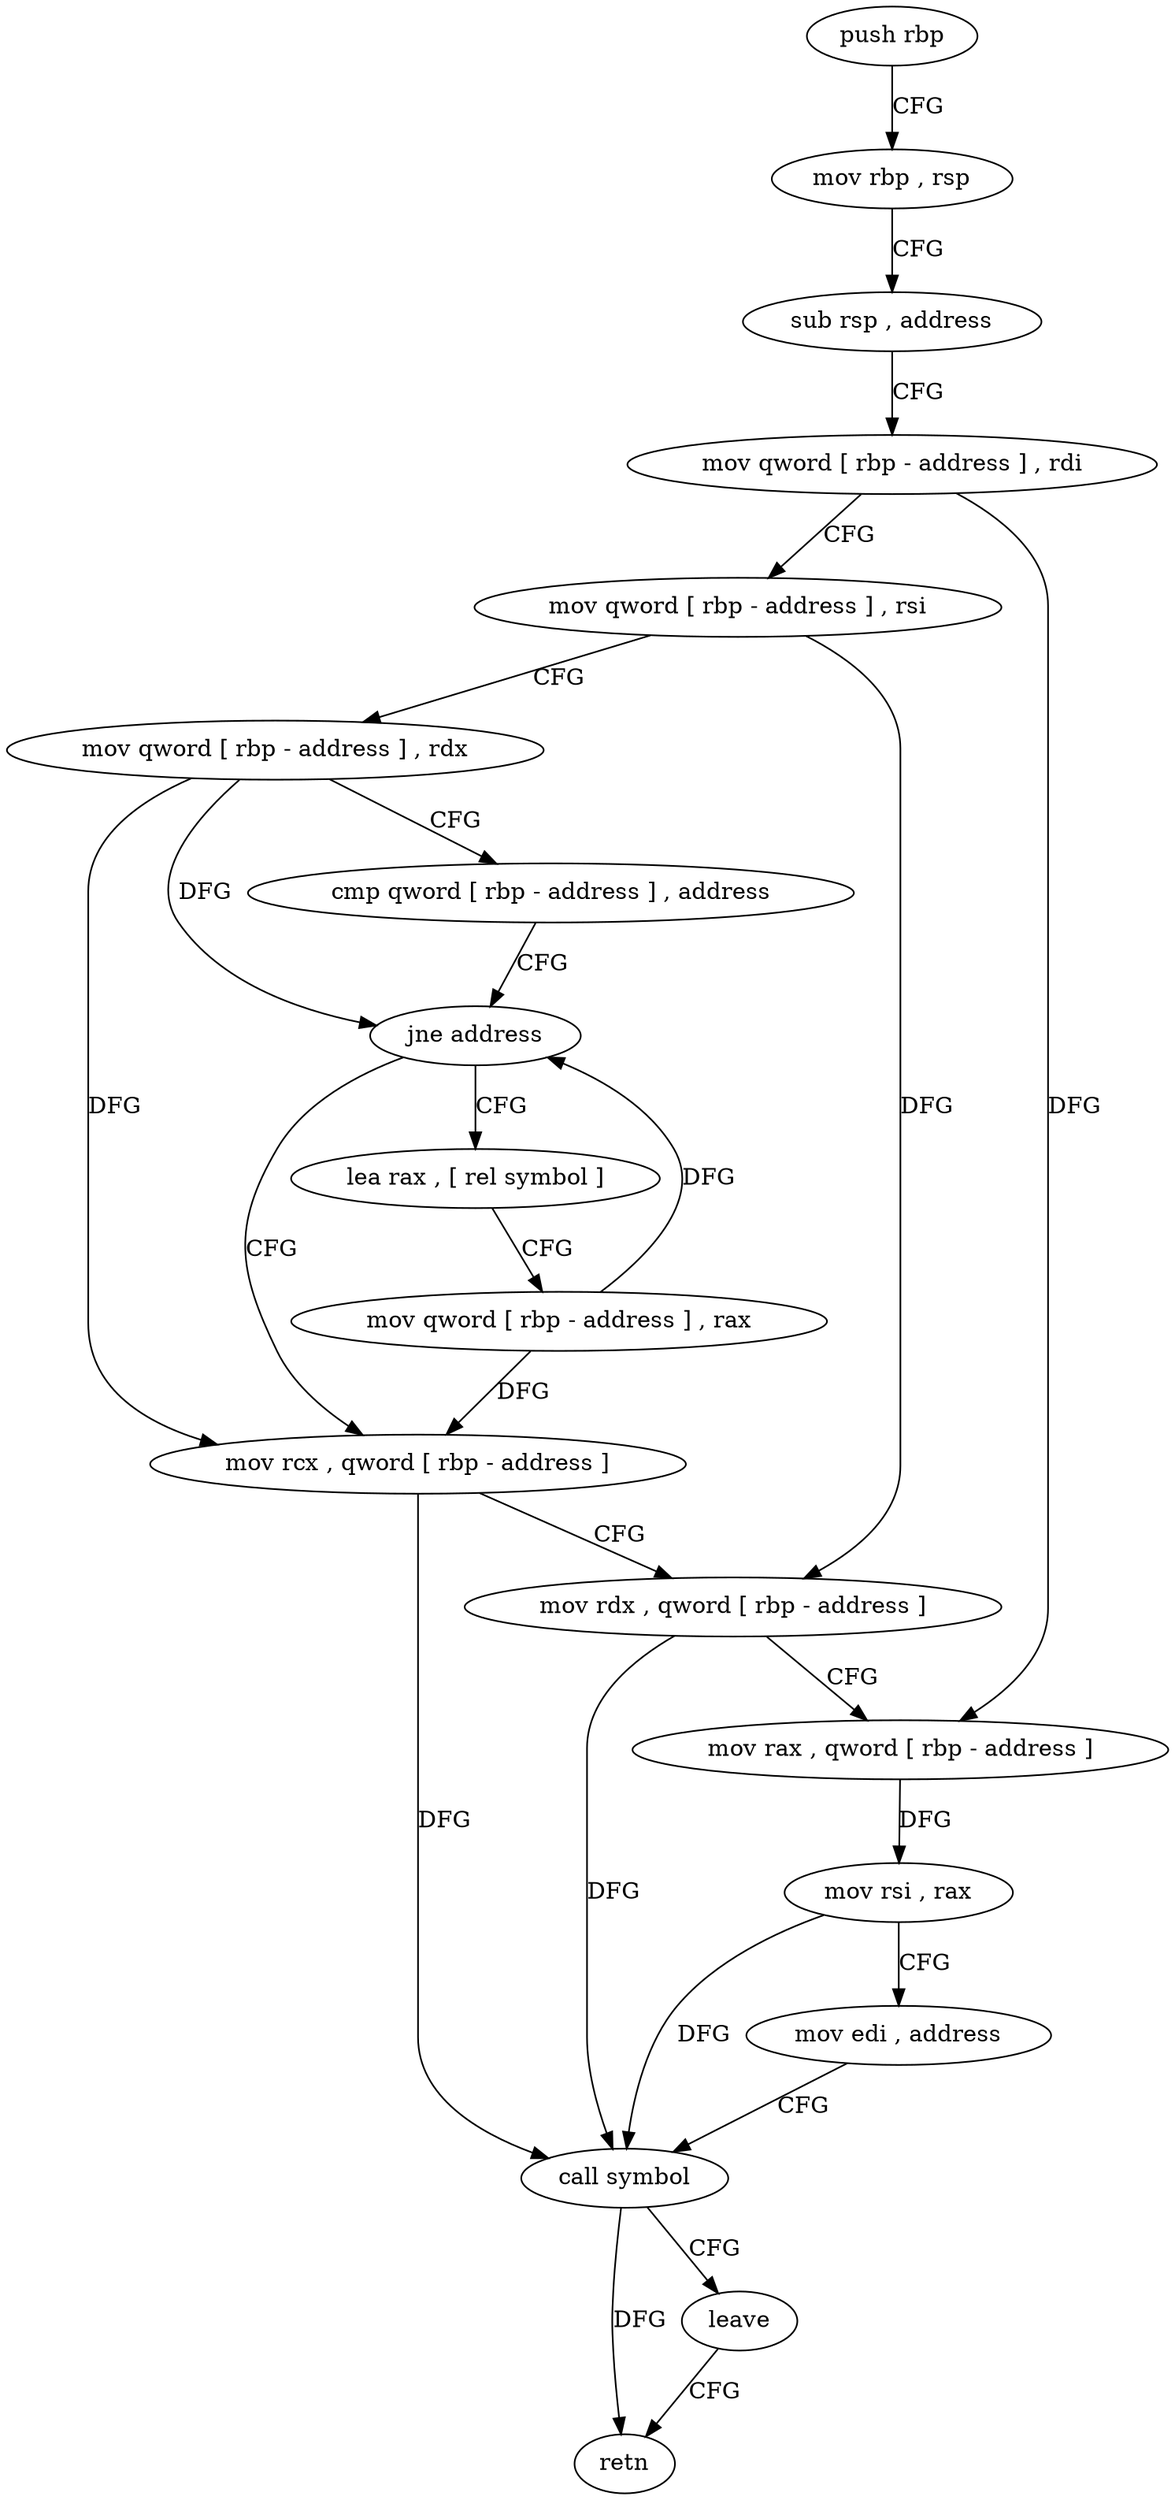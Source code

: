 digraph "func" {
"232442" [label = "push rbp" ]
"232443" [label = "mov rbp , rsp" ]
"232446" [label = "sub rsp , address" ]
"232450" [label = "mov qword [ rbp - address ] , rdi" ]
"232454" [label = "mov qword [ rbp - address ] , rsi" ]
"232458" [label = "mov qword [ rbp - address ] , rdx" ]
"232462" [label = "cmp qword [ rbp - address ] , address" ]
"232467" [label = "jne address" ]
"232480" [label = "mov rcx , qword [ rbp - address ]" ]
"232469" [label = "lea rax , [ rel symbol ]" ]
"232484" [label = "mov rdx , qword [ rbp - address ]" ]
"232488" [label = "mov rax , qword [ rbp - address ]" ]
"232492" [label = "mov rsi , rax" ]
"232495" [label = "mov edi , address" ]
"232500" [label = "call symbol" ]
"232505" [label = "leave" ]
"232506" [label = "retn" ]
"232476" [label = "mov qword [ rbp - address ] , rax" ]
"232442" -> "232443" [ label = "CFG" ]
"232443" -> "232446" [ label = "CFG" ]
"232446" -> "232450" [ label = "CFG" ]
"232450" -> "232454" [ label = "CFG" ]
"232450" -> "232488" [ label = "DFG" ]
"232454" -> "232458" [ label = "CFG" ]
"232454" -> "232484" [ label = "DFG" ]
"232458" -> "232462" [ label = "CFG" ]
"232458" -> "232467" [ label = "DFG" ]
"232458" -> "232480" [ label = "DFG" ]
"232462" -> "232467" [ label = "CFG" ]
"232467" -> "232480" [ label = "CFG" ]
"232467" -> "232469" [ label = "CFG" ]
"232480" -> "232484" [ label = "CFG" ]
"232480" -> "232500" [ label = "DFG" ]
"232469" -> "232476" [ label = "CFG" ]
"232484" -> "232488" [ label = "CFG" ]
"232484" -> "232500" [ label = "DFG" ]
"232488" -> "232492" [ label = "DFG" ]
"232492" -> "232495" [ label = "CFG" ]
"232492" -> "232500" [ label = "DFG" ]
"232495" -> "232500" [ label = "CFG" ]
"232500" -> "232505" [ label = "CFG" ]
"232500" -> "232506" [ label = "DFG" ]
"232505" -> "232506" [ label = "CFG" ]
"232476" -> "232480" [ label = "DFG" ]
"232476" -> "232467" [ label = "DFG" ]
}
